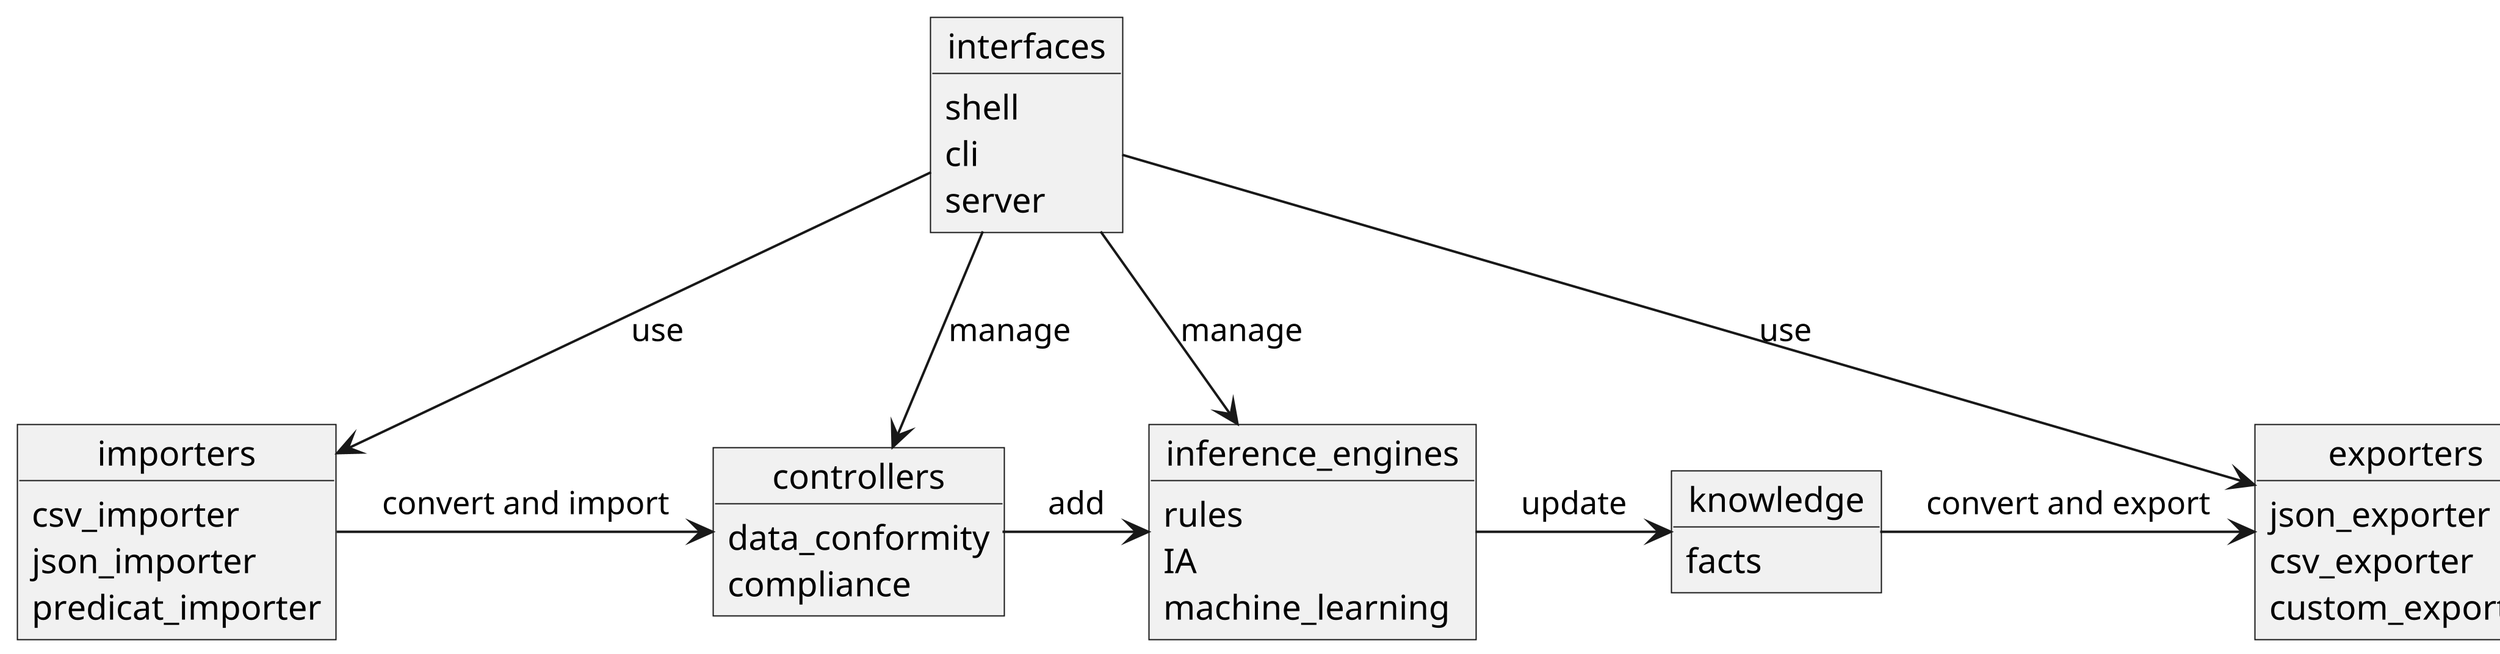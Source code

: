 @startuml
scale 10

object interfaces {
	shell
	cli
	server
}

object importers {
	 csv_importer
	 json_importer
	 predicat_importer
}

object controllers {
	data_conformity	
	compliance
}

object knowledge {
	 facts
}

object inference_engines {
	 rules
	 IA
	 machine_learning
}

object exporters {
	 json_exporter
	 csv_exporter	
	 custom_exporter
}

interfaces -down-> importers : use
interfaces -> controllers : manage
interfaces -> inference_engines : manage
interfaces -down-> exporters : use
importers -> controllers : convert and import
controllers -> inference_engines : add
inference_engines -> knowledge : update
knowledge -> exporters : convert and export
@enduml
